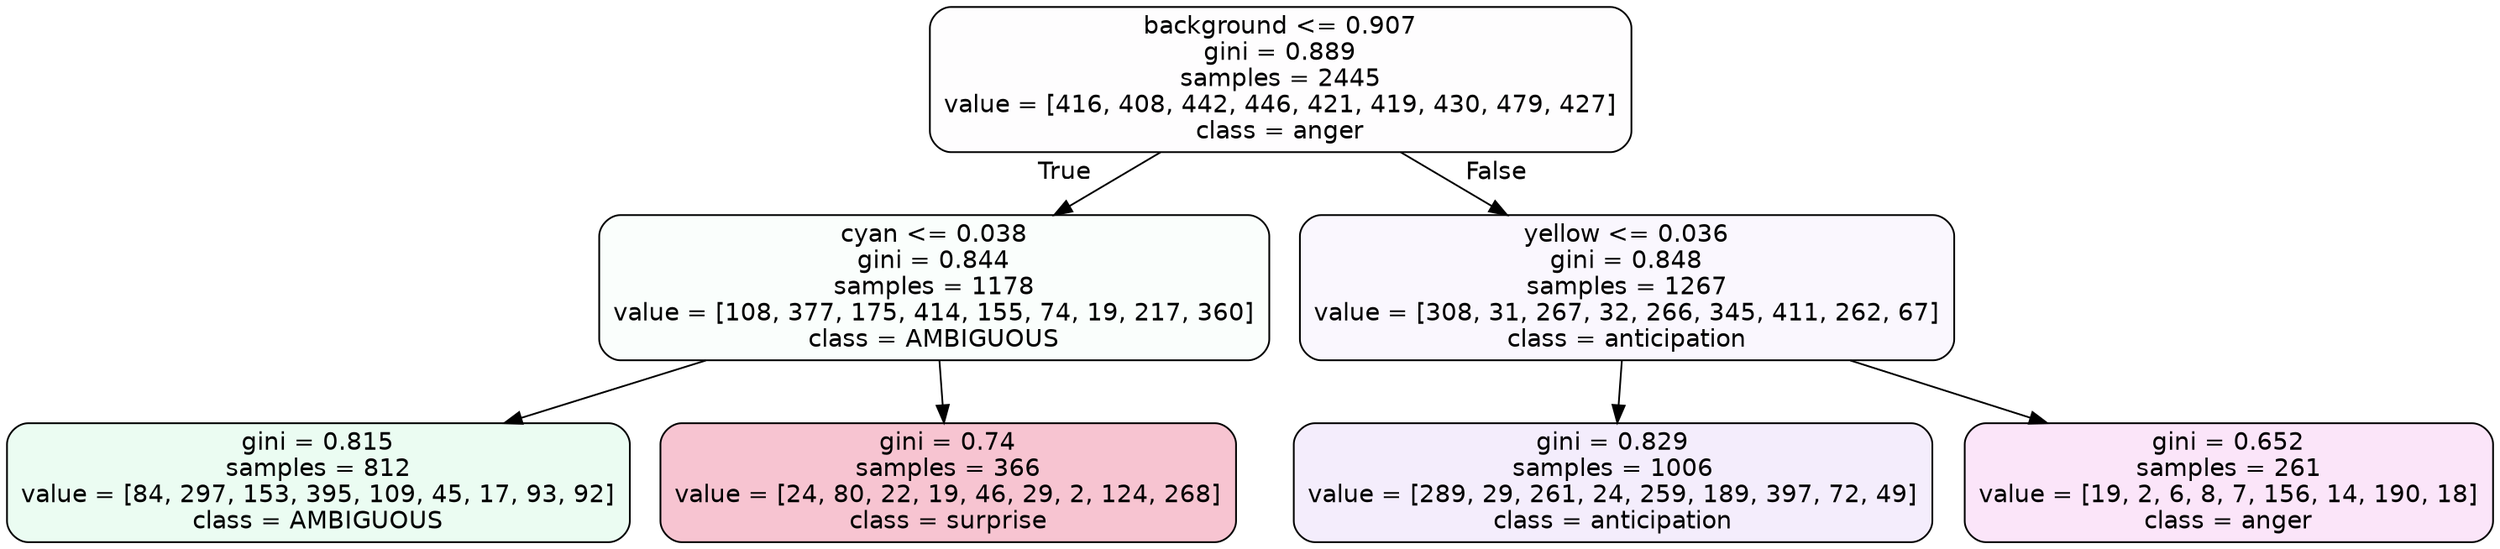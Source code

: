 digraph Tree {
node [shape=box, style="filled, rounded", color="black", fontname=helvetica] ;
edge [fontname=helvetica] ;
0 [label="background <= 0.907\ngini = 0.889\nsamples = 2445\nvalue = [416, 408, 442, 446, 421, 419, 430, 479, 427]\nclass = anger", fillcolor="#e539d702"] ;
1 [label="cyan <= 0.038\ngini = 0.844\nsamples = 1178\nvalue = [108, 377, 175, 414, 155, 74, 19, 217, 360]\nclass = AMBIGUOUS", fillcolor="#39e58106"] ;
0 -> 1 [labeldistance=2.5, labelangle=45, headlabel="True"] ;
2 [label="gini = 0.815\nsamples = 812\nvalue = [84, 297, 153, 395, 109, 45, 17, 93, 92]\nclass = AMBIGUOUS", fillcolor="#39e58119"] ;
1 -> 2 ;
3 [label="gini = 0.74\nsamples = 366\nvalue = [24, 80, 22, 19, 46, 29, 2, 124, 268]\nclass = surprise", fillcolor="#e539644b"] ;
1 -> 3 ;
4 [label="yellow <= 0.036\ngini = 0.848\nsamples = 1267\nvalue = [308, 31, 267, 32, 266, 345, 411, 262, 67]\nclass = anticipation", fillcolor="#8139e50a"] ;
0 -> 4 [labeldistance=2.5, labelangle=-45, headlabel="False"] ;
5 [label="gini = 0.829\nsamples = 1006\nvalue = [289, 29, 261, 24, 259, 189, 397, 72, 49]\nclass = anticipation", fillcolor="#8139e516"] ;
4 -> 5 ;
6 [label="gini = 0.652\nsamples = 261\nvalue = [19, 2, 6, 8, 7, 156, 14, 190, 18]\nclass = anger", fillcolor="#e539d721"] ;
4 -> 6 ;
}